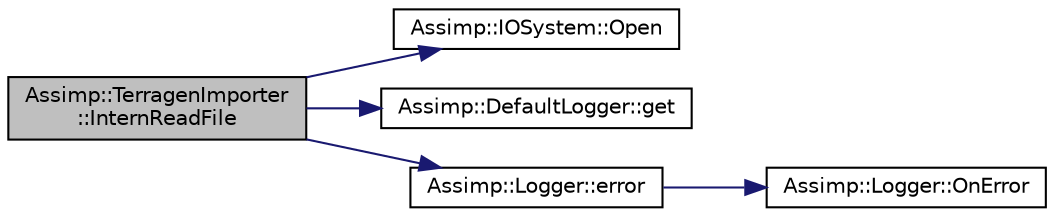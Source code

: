 digraph "Assimp::TerragenImporter::InternReadFile"
{
  edge [fontname="Helvetica",fontsize="10",labelfontname="Helvetica",labelfontsize="10"];
  node [fontname="Helvetica",fontsize="10",shape=record];
  rankdir="LR";
  Node1 [label="Assimp::TerragenImporter\l::InternReadFile",height=0.2,width=0.4,color="black", fillcolor="grey75", style="filled", fontcolor="black"];
  Node1 -> Node2 [color="midnightblue",fontsize="10",style="solid",fontname="Helvetica"];
  Node2 [label="Assimp::IOSystem::Open",height=0.2,width=0.4,color="black", fillcolor="white", style="filled",URL="$class_assimp_1_1_i_o_system.html#ac512ece3b0701de5682553007a4c0816",tooltip="Open a new file with a given path. "];
  Node1 -> Node3 [color="midnightblue",fontsize="10",style="solid",fontname="Helvetica"];
  Node3 [label="Assimp::DefaultLogger::get",height=0.2,width=0.4,color="black", fillcolor="white", style="filled",URL="$class_assimp_1_1_default_logger.html#a093cac26b06553ac774f84769cb0d691",tooltip="Getter for singleton instance. "];
  Node1 -> Node4 [color="midnightblue",fontsize="10",style="solid",fontname="Helvetica"];
  Node4 [label="Assimp::Logger::error",height=0.2,width=0.4,color="black", fillcolor="white", style="filled",URL="$class_assimp_1_1_logger.html#aa8b7c3f56dc4cecfdacc8bb36ba3fac1",tooltip="Writes an error message. "];
  Node4 -> Node5 [color="midnightblue",fontsize="10",style="solid",fontname="Helvetica"];
  Node5 [label="Assimp::Logger::OnError",height=0.2,width=0.4,color="black", fillcolor="white", style="filled",URL="$class_assimp_1_1_logger.html#ae2ea0790aba6125b90af0f2768b0759d",tooltip="Called as a request to write a specific error message. "];
}

